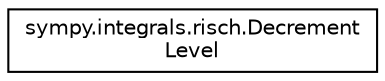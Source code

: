 digraph "Graphical Class Hierarchy"
{
 // LATEX_PDF_SIZE
  edge [fontname="Helvetica",fontsize="10",labelfontname="Helvetica",labelfontsize="10"];
  node [fontname="Helvetica",fontsize="10",shape=record];
  rankdir="LR";
  Node0 [label="sympy.integrals.risch.Decrement\lLevel",height=0.2,width=0.4,color="black", fillcolor="white", style="filled",URL="$classsympy_1_1integrals_1_1risch_1_1DecrementLevel.html",tooltip=" "];
}
